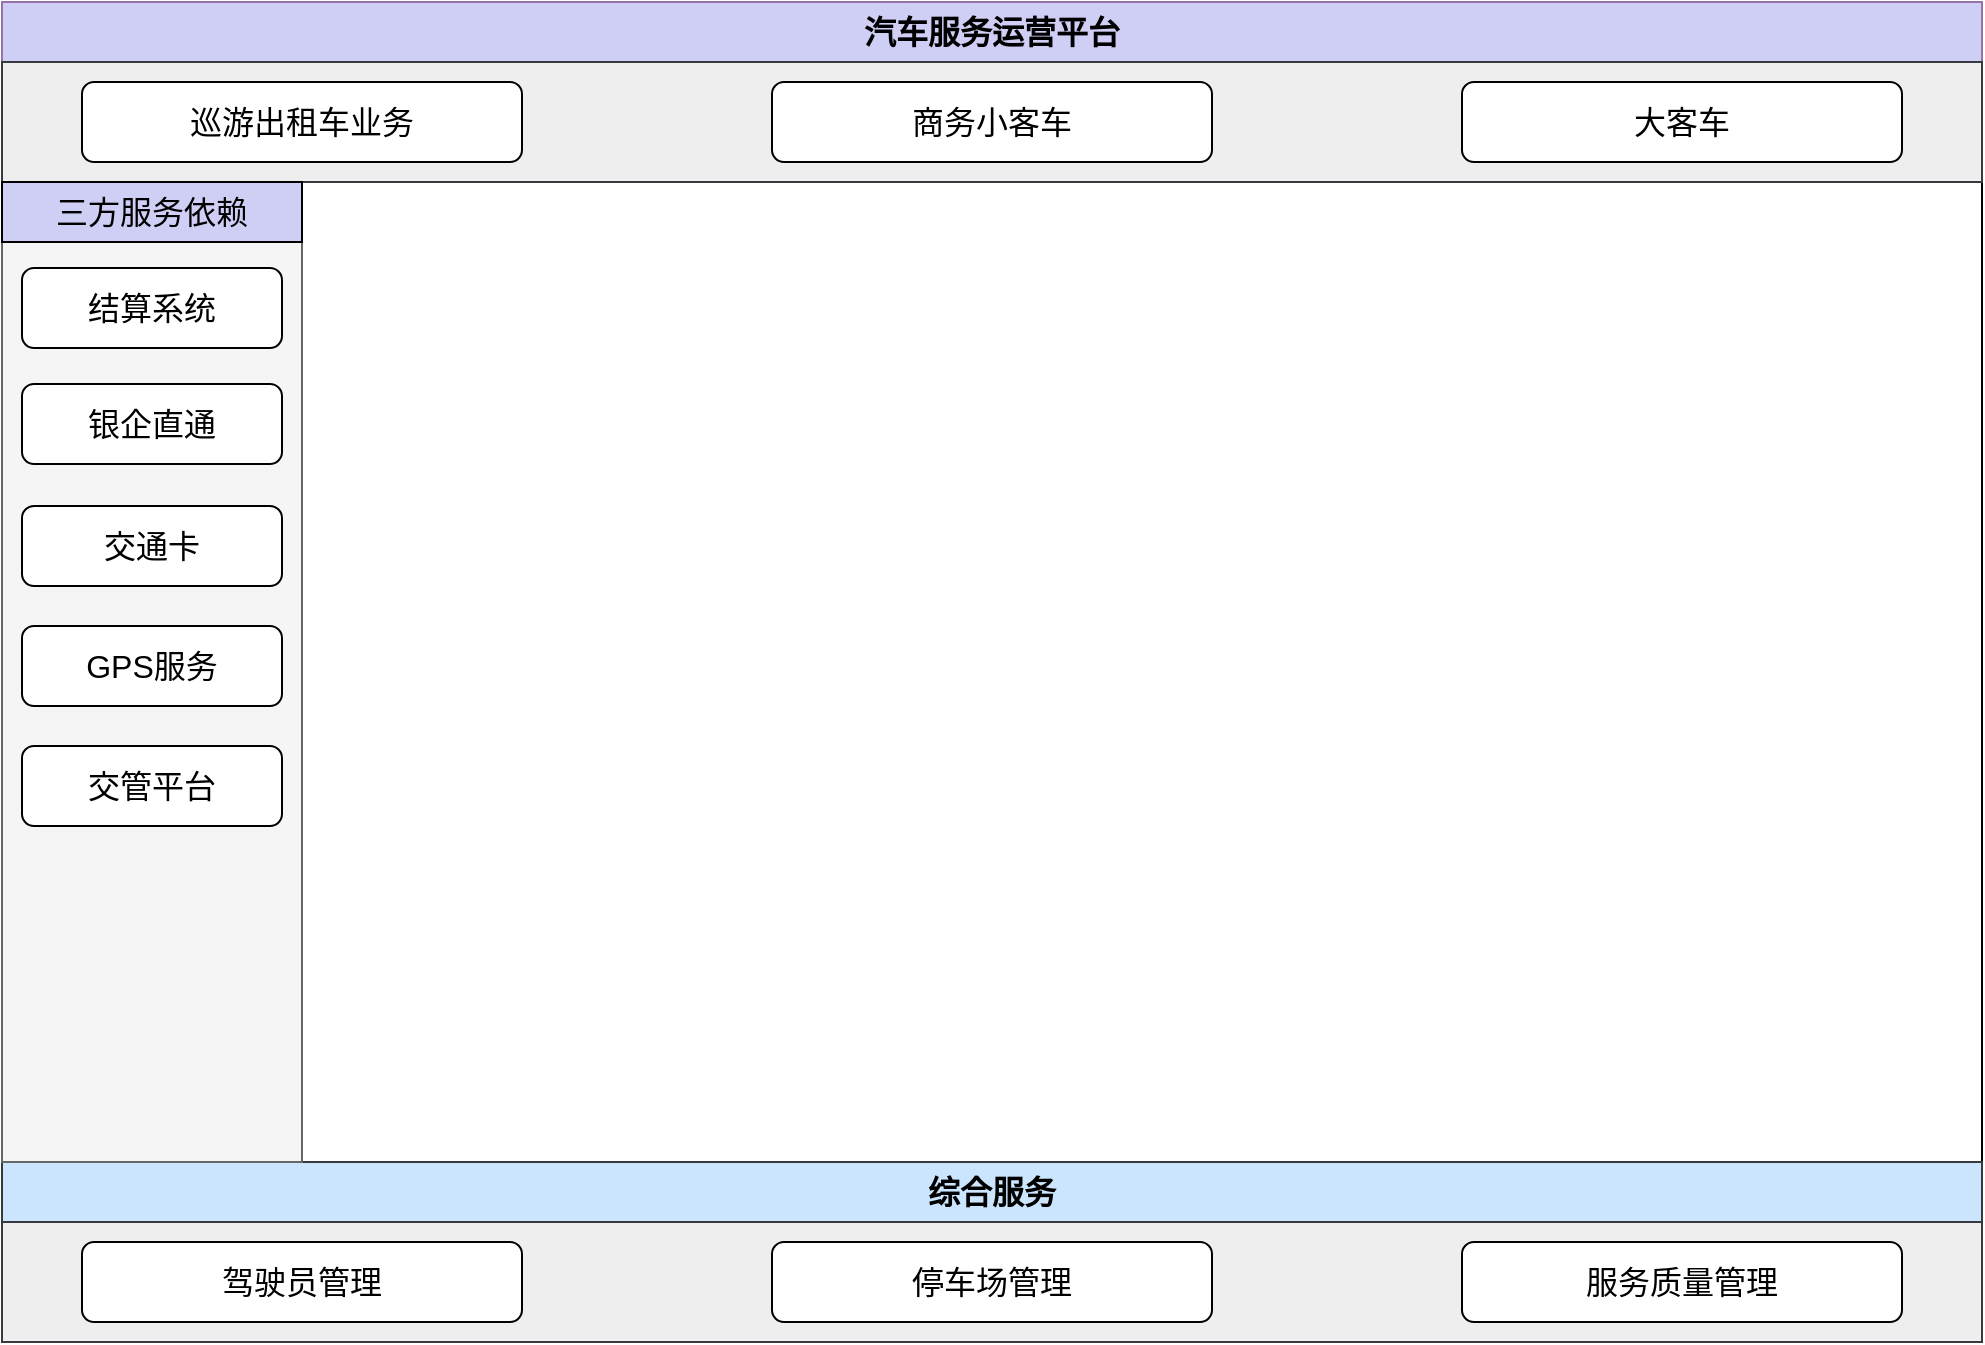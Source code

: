 <mxfile version="16.0.3" type="github">
  <diagram id="PbEHLwvle0bfFOzdE0RF" name="第 1 页">
    <mxGraphModel dx="1422" dy="762" grid="1" gridSize="10" guides="1" tooltips="1" connect="1" arrows="1" fold="1" page="1" pageScale="1" pageWidth="827" pageHeight="1169" math="0" shadow="0">
      <root>
        <mxCell id="0" />
        <mxCell id="1" parent="0" />
        <mxCell id="bQanzyuvM3PR-ToL9I3--1" value="" style="rounded=0;whiteSpace=wrap;html=1;" vertex="1" parent="1">
          <mxGeometry x="220" y="90" width="990" height="670" as="geometry" />
        </mxCell>
        <mxCell id="bQanzyuvM3PR-ToL9I3--2" value="汽车服务运营平台" style="rounded=0;whiteSpace=wrap;html=1;fillColor=#CFCEF5;strokeColor=#9673a6;fontStyle=1;fontSize=16;" vertex="1" parent="1">
          <mxGeometry x="220" y="90" width="990" height="30" as="geometry" />
        </mxCell>
        <mxCell id="bQanzyuvM3PR-ToL9I3--3" value="" style="rounded=0;whiteSpace=wrap;html=1;fontSize=16;fillColor=#eeeeee;strokeColor=#36393d;" vertex="1" parent="1">
          <mxGeometry x="220" y="120" width="990" height="60" as="geometry" />
        </mxCell>
        <mxCell id="bQanzyuvM3PR-ToL9I3--5" value="巡游出租车业务" style="rounded=1;whiteSpace=wrap;html=1;fontSize=16;" vertex="1" parent="1">
          <mxGeometry x="260" y="130" width="220" height="40" as="geometry" />
        </mxCell>
        <mxCell id="bQanzyuvM3PR-ToL9I3--6" value="商务小客车" style="rounded=1;whiteSpace=wrap;html=1;fontSize=16;" vertex="1" parent="1">
          <mxGeometry x="605" y="130" width="220" height="40" as="geometry" />
        </mxCell>
        <mxCell id="bQanzyuvM3PR-ToL9I3--7" value="大客车" style="rounded=1;whiteSpace=wrap;html=1;fontSize=16;" vertex="1" parent="1">
          <mxGeometry x="950" y="130" width="220" height="40" as="geometry" />
        </mxCell>
        <mxCell id="bQanzyuvM3PR-ToL9I3--8" value="" style="rounded=0;whiteSpace=wrap;html=1;fontSize=16;fillColor=#eeeeee;strokeColor=#36393d;" vertex="1" parent="1">
          <mxGeometry x="220" y="700" width="990" height="60" as="geometry" />
        </mxCell>
        <mxCell id="bQanzyuvM3PR-ToL9I3--9" value="综合服务" style="rounded=0;whiteSpace=wrap;html=1;fillColor=#cce5ff;strokeColor=#36393d;fontStyle=1;fontSize=16;" vertex="1" parent="1">
          <mxGeometry x="220" y="670" width="990" height="30" as="geometry" />
        </mxCell>
        <mxCell id="bQanzyuvM3PR-ToL9I3--11" value="驾驶员管理" style="rounded=1;whiteSpace=wrap;html=1;fontSize=16;" vertex="1" parent="1">
          <mxGeometry x="260" y="710" width="220" height="40" as="geometry" />
        </mxCell>
        <mxCell id="bQanzyuvM3PR-ToL9I3--12" value="停车场管理" style="rounded=1;whiteSpace=wrap;html=1;fontSize=16;" vertex="1" parent="1">
          <mxGeometry x="605" y="710" width="220" height="40" as="geometry" />
        </mxCell>
        <mxCell id="bQanzyuvM3PR-ToL9I3--13" value="服务质量管理" style="rounded=1;whiteSpace=wrap;html=1;fontSize=16;" vertex="1" parent="1">
          <mxGeometry x="950" y="710" width="220" height="40" as="geometry" />
        </mxCell>
        <mxCell id="bQanzyuvM3PR-ToL9I3--24" value="" style="rounded=0;whiteSpace=wrap;html=1;fontSize=16;fillColor=#f5f5f5;strokeColor=#666666;fontColor=#333333;" vertex="1" parent="1">
          <mxGeometry x="220" y="180" width="150" height="490" as="geometry" />
        </mxCell>
        <mxCell id="bQanzyuvM3PR-ToL9I3--25" value="三方服务依赖" style="rounded=0;whiteSpace=wrap;html=1;fontSize=16;fillColor=#CFCEF5;" vertex="1" parent="1">
          <mxGeometry x="220" y="180" width="150" height="30" as="geometry" />
        </mxCell>
        <mxCell id="bQanzyuvM3PR-ToL9I3--26" value="结算系统" style="rounded=1;whiteSpace=wrap;html=1;fontSize=16;" vertex="1" parent="1">
          <mxGeometry x="230" y="223" width="130" height="40" as="geometry" />
        </mxCell>
        <mxCell id="bQanzyuvM3PR-ToL9I3--27" value="银企直通" style="rounded=1;whiteSpace=wrap;html=1;fontSize=16;" vertex="1" parent="1">
          <mxGeometry x="230" y="281" width="130" height="40" as="geometry" />
        </mxCell>
        <mxCell id="bQanzyuvM3PR-ToL9I3--28" value="交通卡" style="rounded=1;whiteSpace=wrap;html=1;fontSize=16;" vertex="1" parent="1">
          <mxGeometry x="230" y="342" width="130" height="40" as="geometry" />
        </mxCell>
        <mxCell id="bQanzyuvM3PR-ToL9I3--29" value="GPS服务" style="rounded=1;whiteSpace=wrap;html=1;fontSize=16;" vertex="1" parent="1">
          <mxGeometry x="230" y="402" width="130" height="40" as="geometry" />
        </mxCell>
        <mxCell id="bQanzyuvM3PR-ToL9I3--30" value="交管平台" style="rounded=1;whiteSpace=wrap;html=1;fontSize=16;" vertex="1" parent="1">
          <mxGeometry x="230" y="462" width="130" height="40" as="geometry" />
        </mxCell>
      </root>
    </mxGraphModel>
  </diagram>
</mxfile>
